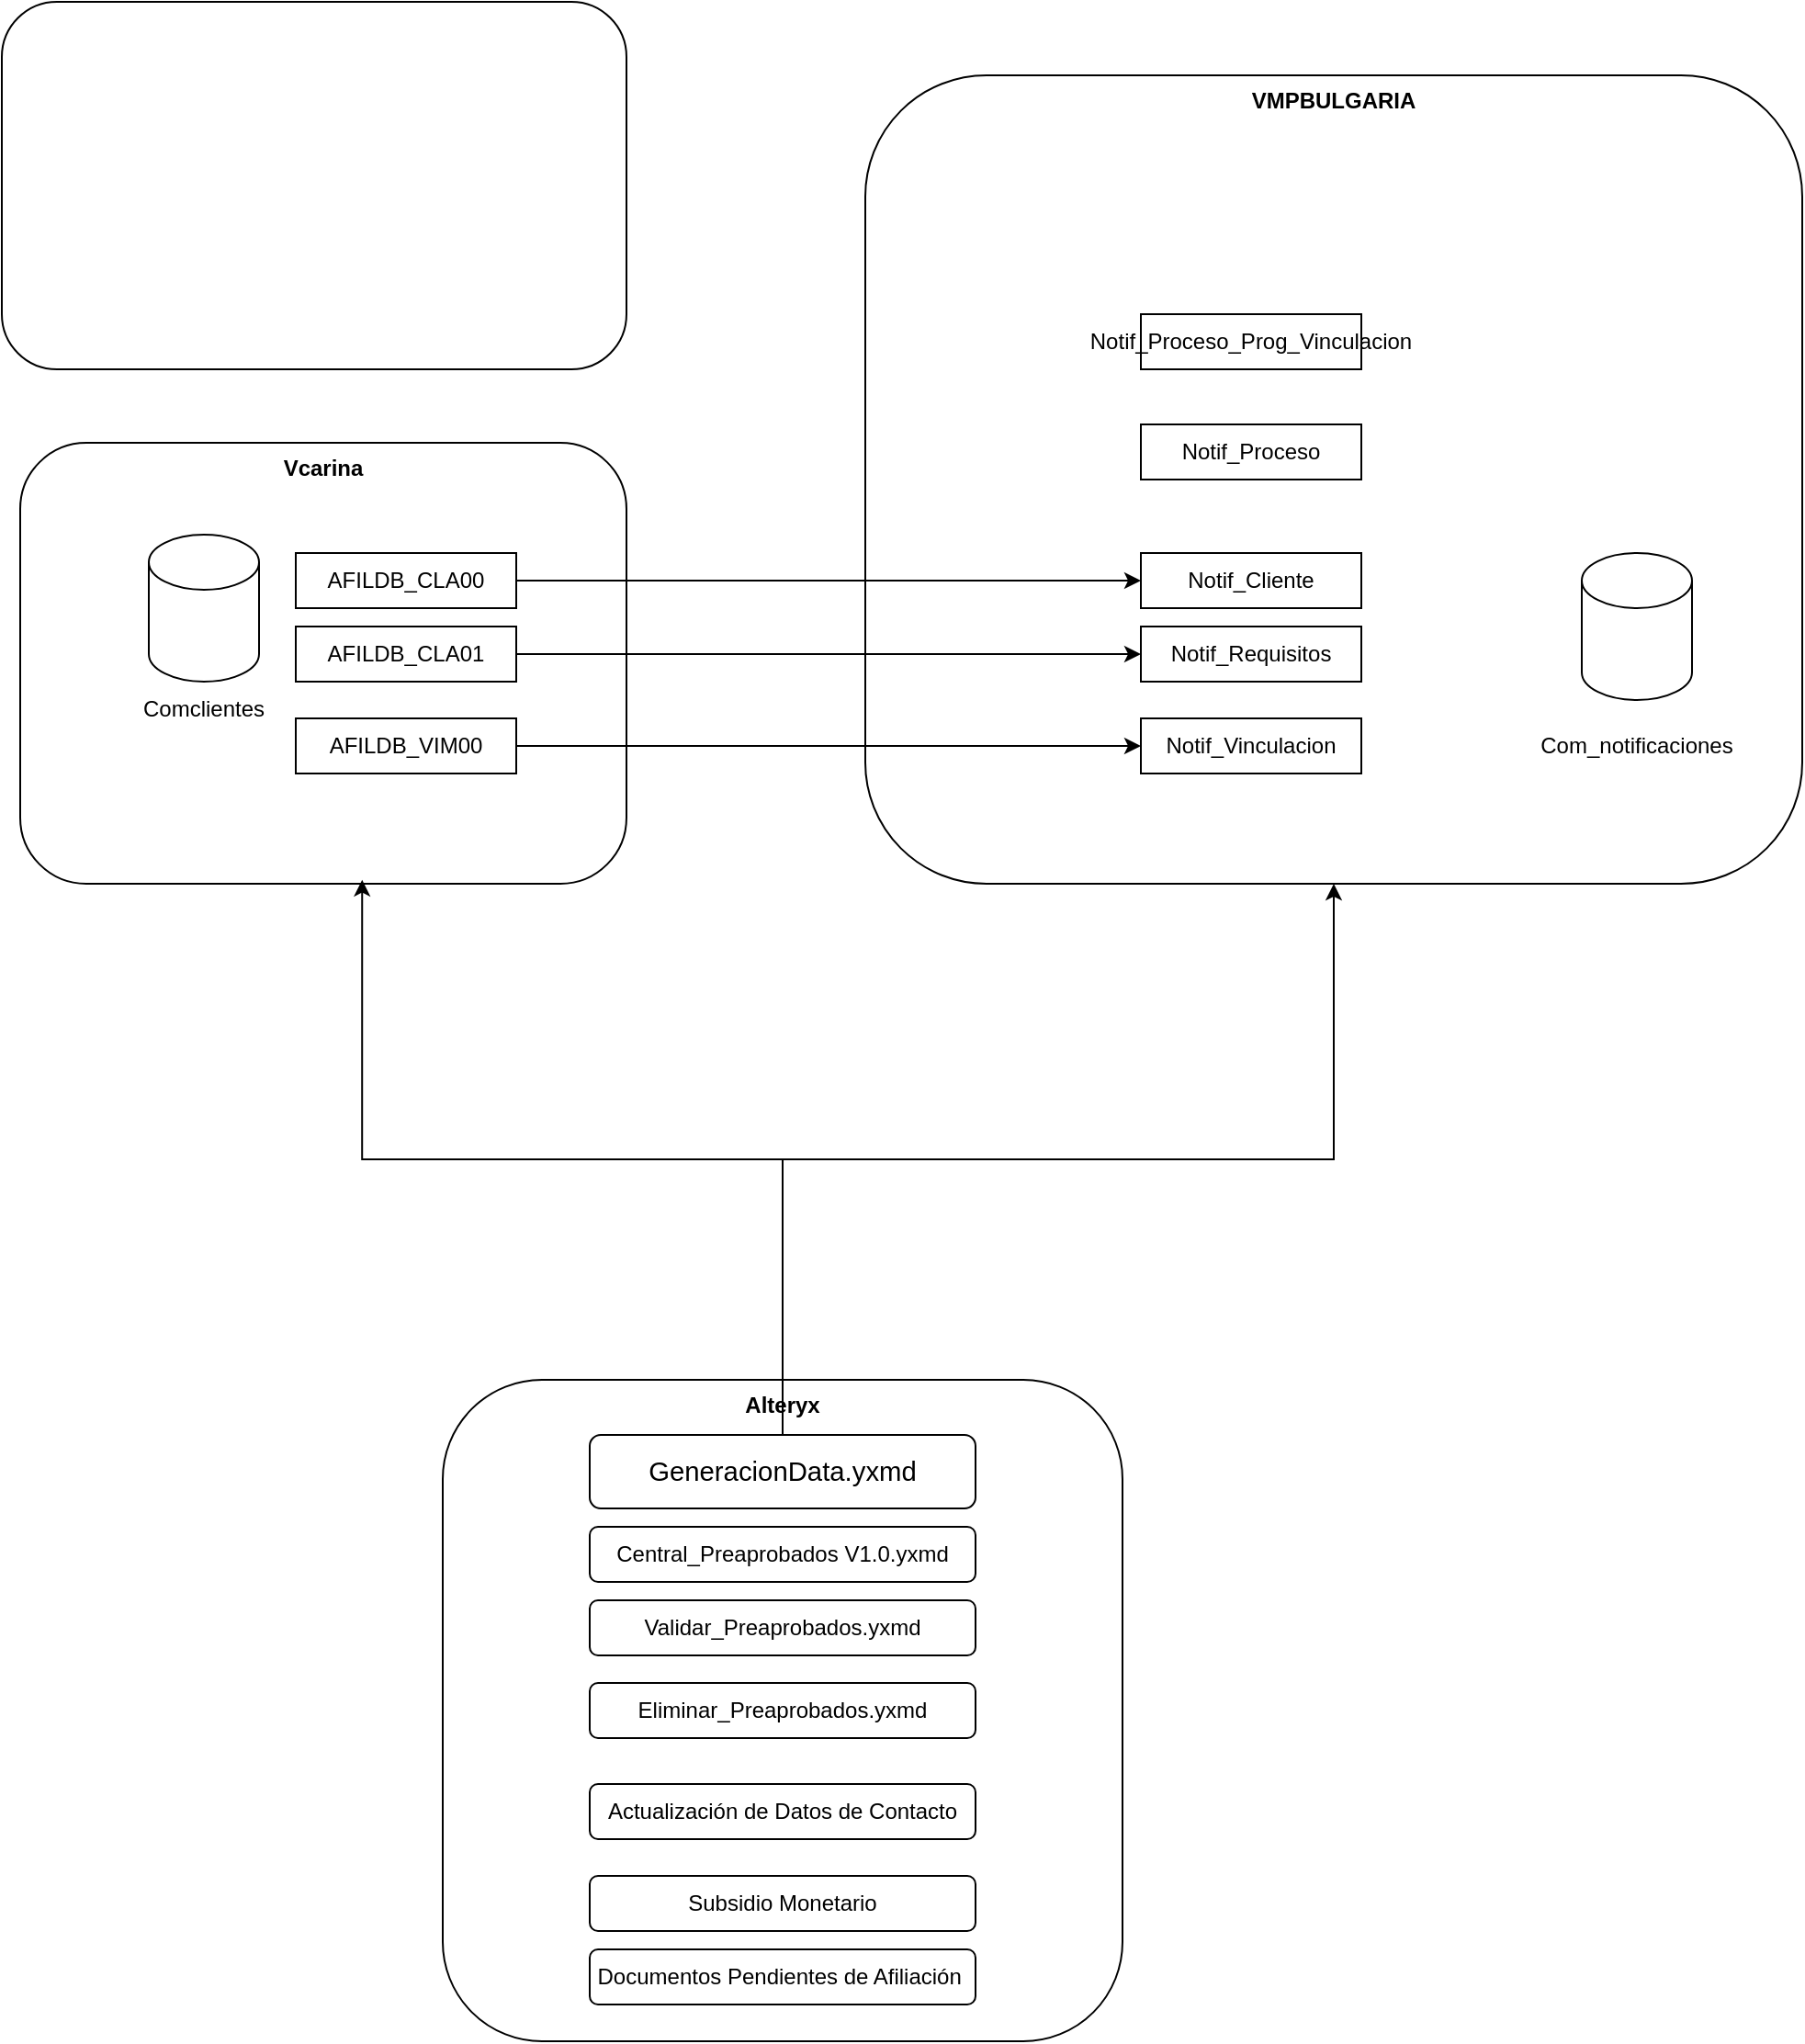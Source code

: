 <mxfile version="26.1.3">
  <diagram name="Page-1" id="h4hOhmOOPhz14ql4lvMT">
    <mxGraphModel dx="1434" dy="1921" grid="1" gridSize="10" guides="1" tooltips="1" connect="1" arrows="1" fold="1" page="1" pageScale="1" pageWidth="827" pageHeight="1169" math="0" shadow="0">
      <root>
        <mxCell id="0" />
        <mxCell id="1" parent="0" />
        <mxCell id="bTMqGRWjyUOHQe0r8UtV-17" value="VMPBULGARIA" style="rounded=1;whiteSpace=wrap;html=1;fontStyle=1;verticalAlign=top;" vertex="1" parent="1">
          <mxGeometry x="480" y="-150" width="510" height="440" as="geometry" />
        </mxCell>
        <mxCell id="bTMqGRWjyUOHQe0r8UtV-9" value="Alteryx" style="rounded=1;whiteSpace=wrap;html=1;verticalAlign=top;fontStyle=1" vertex="1" parent="1">
          <mxGeometry x="250" y="560" width="370" height="360" as="geometry" />
        </mxCell>
        <mxCell id="bTMqGRWjyUOHQe0r8UtV-7" value="&lt;b&gt;Vcarina&lt;/b&gt;" style="rounded=1;whiteSpace=wrap;html=1;verticalAlign=top;" vertex="1" parent="1">
          <mxGeometry x="20" y="50" width="330" height="240" as="geometry" />
        </mxCell>
        <mxCell id="bTMqGRWjyUOHQe0r8UtV-1" value="" style="shape=cylinder3;whiteSpace=wrap;html=1;boundedLbl=1;backgroundOutline=1;size=15;verticalAlign=bottom;" vertex="1" parent="1">
          <mxGeometry x="90" y="100" width="60" height="80" as="geometry" />
        </mxCell>
        <mxCell id="bTMqGRWjyUOHQe0r8UtV-2" value="Comclientes" style="text;html=1;align=center;verticalAlign=middle;whiteSpace=wrap;rounded=0;" vertex="1" parent="1">
          <mxGeometry x="90" y="180" width="60" height="30" as="geometry" />
        </mxCell>
        <mxCell id="bTMqGRWjyUOHQe0r8UtV-24" style="edgeStyle=orthogonalEdgeStyle;rounded=0;orthogonalLoop=1;jettySize=auto;html=1;" edge="1" parent="1" source="bTMqGRWjyUOHQe0r8UtV-4" target="bTMqGRWjyUOHQe0r8UtV-20">
          <mxGeometry relative="1" as="geometry" />
        </mxCell>
        <mxCell id="bTMqGRWjyUOHQe0r8UtV-4" value="AFILDB_CLA00" style="rounded=0;whiteSpace=wrap;html=1;" vertex="1" parent="1">
          <mxGeometry x="170" y="110" width="120" height="30" as="geometry" />
        </mxCell>
        <mxCell id="bTMqGRWjyUOHQe0r8UtV-25" style="edgeStyle=orthogonalEdgeStyle;rounded=0;orthogonalLoop=1;jettySize=auto;html=1;entryX=0;entryY=0.5;entryDx=0;entryDy=0;" edge="1" parent="1" source="bTMqGRWjyUOHQe0r8UtV-5" target="bTMqGRWjyUOHQe0r8UtV-21">
          <mxGeometry relative="1" as="geometry" />
        </mxCell>
        <mxCell id="bTMqGRWjyUOHQe0r8UtV-5" value="AFILDB_CLA01" style="rounded=0;whiteSpace=wrap;html=1;" vertex="1" parent="1">
          <mxGeometry x="170" y="150" width="120" height="30" as="geometry" />
        </mxCell>
        <mxCell id="bTMqGRWjyUOHQe0r8UtV-26" style="edgeStyle=orthogonalEdgeStyle;rounded=0;orthogonalLoop=1;jettySize=auto;html=1;entryX=0;entryY=0.5;entryDx=0;entryDy=0;" edge="1" parent="1" source="bTMqGRWjyUOHQe0r8UtV-6" target="bTMqGRWjyUOHQe0r8UtV-22">
          <mxGeometry relative="1" as="geometry" />
        </mxCell>
        <mxCell id="bTMqGRWjyUOHQe0r8UtV-6" value="AFILDB_VIM00" style="rounded=0;whiteSpace=wrap;html=1;" vertex="1" parent="1">
          <mxGeometry x="170" y="200" width="120" height="30" as="geometry" />
        </mxCell>
        <mxCell id="bTMqGRWjyUOHQe0r8UtV-8" value="" style="shape=image;verticalLabelPosition=bottom;labelBackgroundColor=default;verticalAlign=top;aspect=fixed;imageAspect=0;image=https://cdn.shortpixel.ai/spai2/q_glossy+ret_img+to_auto/www.alteryx.com/wp-content/themes/trifacta/assets/favicon/favicon-32x32.png;" vertex="1" parent="1">
          <mxGeometry x="270" y="570" width="32" height="32" as="geometry" />
        </mxCell>
        <mxCell id="bTMqGRWjyUOHQe0r8UtV-10" value="Central_Preaprobados V1.0.yxmd" style="rounded=1;whiteSpace=wrap;html=1;" vertex="1" parent="1">
          <mxGeometry x="330" y="640" width="210" height="30" as="geometry" />
        </mxCell>
        <mxCell id="bTMqGRWjyUOHQe0r8UtV-11" value="Validar_Preaprobados.yxmd" style="rounded=1;whiteSpace=wrap;html=1;" vertex="1" parent="1">
          <mxGeometry x="330" y="680" width="210" height="30" as="geometry" />
        </mxCell>
        <mxCell id="bTMqGRWjyUOHQe0r8UtV-12" value="Eliminar_Preaprobados.yxmd" style="rounded=1;whiteSpace=wrap;html=1;" vertex="1" parent="1">
          <mxGeometry x="330" y="725" width="210" height="30" as="geometry" />
        </mxCell>
        <mxCell id="bTMqGRWjyUOHQe0r8UtV-13" value="Actualización de Datos de Contacto" style="rounded=1;whiteSpace=wrap;html=1;" vertex="1" parent="1">
          <mxGeometry x="330" y="780" width="210" height="30" as="geometry" />
        </mxCell>
        <mxCell id="bTMqGRWjyUOHQe0r8UtV-14" value="Subsidio Monetario" style="rounded=1;whiteSpace=wrap;html=1;" vertex="1" parent="1">
          <mxGeometry x="330" y="830" width="210" height="30" as="geometry" />
        </mxCell>
        <mxCell id="bTMqGRWjyUOHQe0r8UtV-15" value="Documentos Pendientes de Afiliación&amp;nbsp;" style="rounded=1;whiteSpace=wrap;html=1;" vertex="1" parent="1">
          <mxGeometry x="330" y="870" width="210" height="30" as="geometry" />
        </mxCell>
        <mxCell id="bTMqGRWjyUOHQe0r8UtV-18" value="" style="shape=cylinder3;whiteSpace=wrap;html=1;boundedLbl=1;backgroundOutline=1;size=15;verticalAlign=bottom;" vertex="1" parent="1">
          <mxGeometry x="870" y="110" width="60" height="80" as="geometry" />
        </mxCell>
        <mxCell id="bTMqGRWjyUOHQe0r8UtV-19" value="Com_notificaciones" style="text;html=1;align=center;verticalAlign=middle;whiteSpace=wrap;rounded=0;" vertex="1" parent="1">
          <mxGeometry x="870" y="200" width="60" height="30" as="geometry" />
        </mxCell>
        <mxCell id="bTMqGRWjyUOHQe0r8UtV-20" value="Notif_Cliente" style="rounded=0;whiteSpace=wrap;html=1;" vertex="1" parent="1">
          <mxGeometry x="630" y="110" width="120" height="30" as="geometry" />
        </mxCell>
        <mxCell id="bTMqGRWjyUOHQe0r8UtV-21" value="Notif_Requisitos" style="rounded=0;whiteSpace=wrap;html=1;" vertex="1" parent="1">
          <mxGeometry x="630" y="150" width="120" height="30" as="geometry" />
        </mxCell>
        <mxCell id="bTMqGRWjyUOHQe0r8UtV-22" value="Notif_Vinculacion" style="rounded=0;whiteSpace=wrap;html=1;" vertex="1" parent="1">
          <mxGeometry x="630" y="200" width="120" height="30" as="geometry" />
        </mxCell>
        <mxCell id="bTMqGRWjyUOHQe0r8UtV-29" style="edgeStyle=orthogonalEdgeStyle;rounded=0;orthogonalLoop=1;jettySize=auto;html=1;" edge="1" parent="1" source="bTMqGRWjyUOHQe0r8UtV-27" target="bTMqGRWjyUOHQe0r8UtV-17">
          <mxGeometry relative="1" as="geometry" />
        </mxCell>
        <mxCell id="bTMqGRWjyUOHQe0r8UtV-27" value="&lt;span style=&quot;font-size:11.0pt;font-family:&lt;br/&gt;&amp;quot;Arial&amp;quot;,sans-serif;mso-fareast-font-family:Arial;mso-ansi-language:ES;&lt;br/&gt;mso-fareast-language:ES;mso-bidi-language:ES&quot; lang=&quot;ES&quot;&gt;GeneracionData.yxmd&lt;/span&gt;" style="rounded=1;whiteSpace=wrap;html=1;" vertex="1" parent="1">
          <mxGeometry x="330" y="590" width="210" height="40" as="geometry" />
        </mxCell>
        <mxCell id="bTMqGRWjyUOHQe0r8UtV-28" style="edgeStyle=orthogonalEdgeStyle;rounded=0;orthogonalLoop=1;jettySize=auto;html=1;entryX=0.564;entryY=0.991;entryDx=0;entryDy=0;entryPerimeter=0;" edge="1" parent="1" source="bTMqGRWjyUOHQe0r8UtV-27" target="bTMqGRWjyUOHQe0r8UtV-7">
          <mxGeometry relative="1" as="geometry" />
        </mxCell>
        <mxCell id="bTMqGRWjyUOHQe0r8UtV-30" value="Notif_Proceso" style="rounded=0;whiteSpace=wrap;html=1;" vertex="1" parent="1">
          <mxGeometry x="630" y="40" width="120" height="30" as="geometry" />
        </mxCell>
        <mxCell id="bTMqGRWjyUOHQe0r8UtV-31" value="Notif_Proceso_Prog_Vinculacion" style="rounded=0;whiteSpace=wrap;html=1;" vertex="1" parent="1">
          <mxGeometry x="630" y="-20" width="120" height="30" as="geometry" />
        </mxCell>
        <mxCell id="bTMqGRWjyUOHQe0r8UtV-33" value="" style="rounded=1;whiteSpace=wrap;html=1;" vertex="1" parent="1">
          <mxGeometry x="10" y="-190" width="340" height="200" as="geometry" />
        </mxCell>
      </root>
    </mxGraphModel>
  </diagram>
</mxfile>
